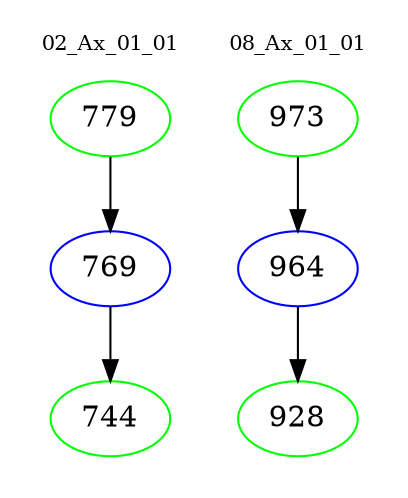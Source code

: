 digraph{
subgraph cluster_0 {
color = white
label = "02_Ax_01_01";
fontsize=10;
T0_779 [label="779", color="green"]
T0_779 -> T0_769 [color="black"]
T0_769 [label="769", color="blue"]
T0_769 -> T0_744 [color="black"]
T0_744 [label="744", color="green"]
}
subgraph cluster_1 {
color = white
label = "08_Ax_01_01";
fontsize=10;
T1_973 [label="973", color="green"]
T1_973 -> T1_964 [color="black"]
T1_964 [label="964", color="blue"]
T1_964 -> T1_928 [color="black"]
T1_928 [label="928", color="green"]
}
}
